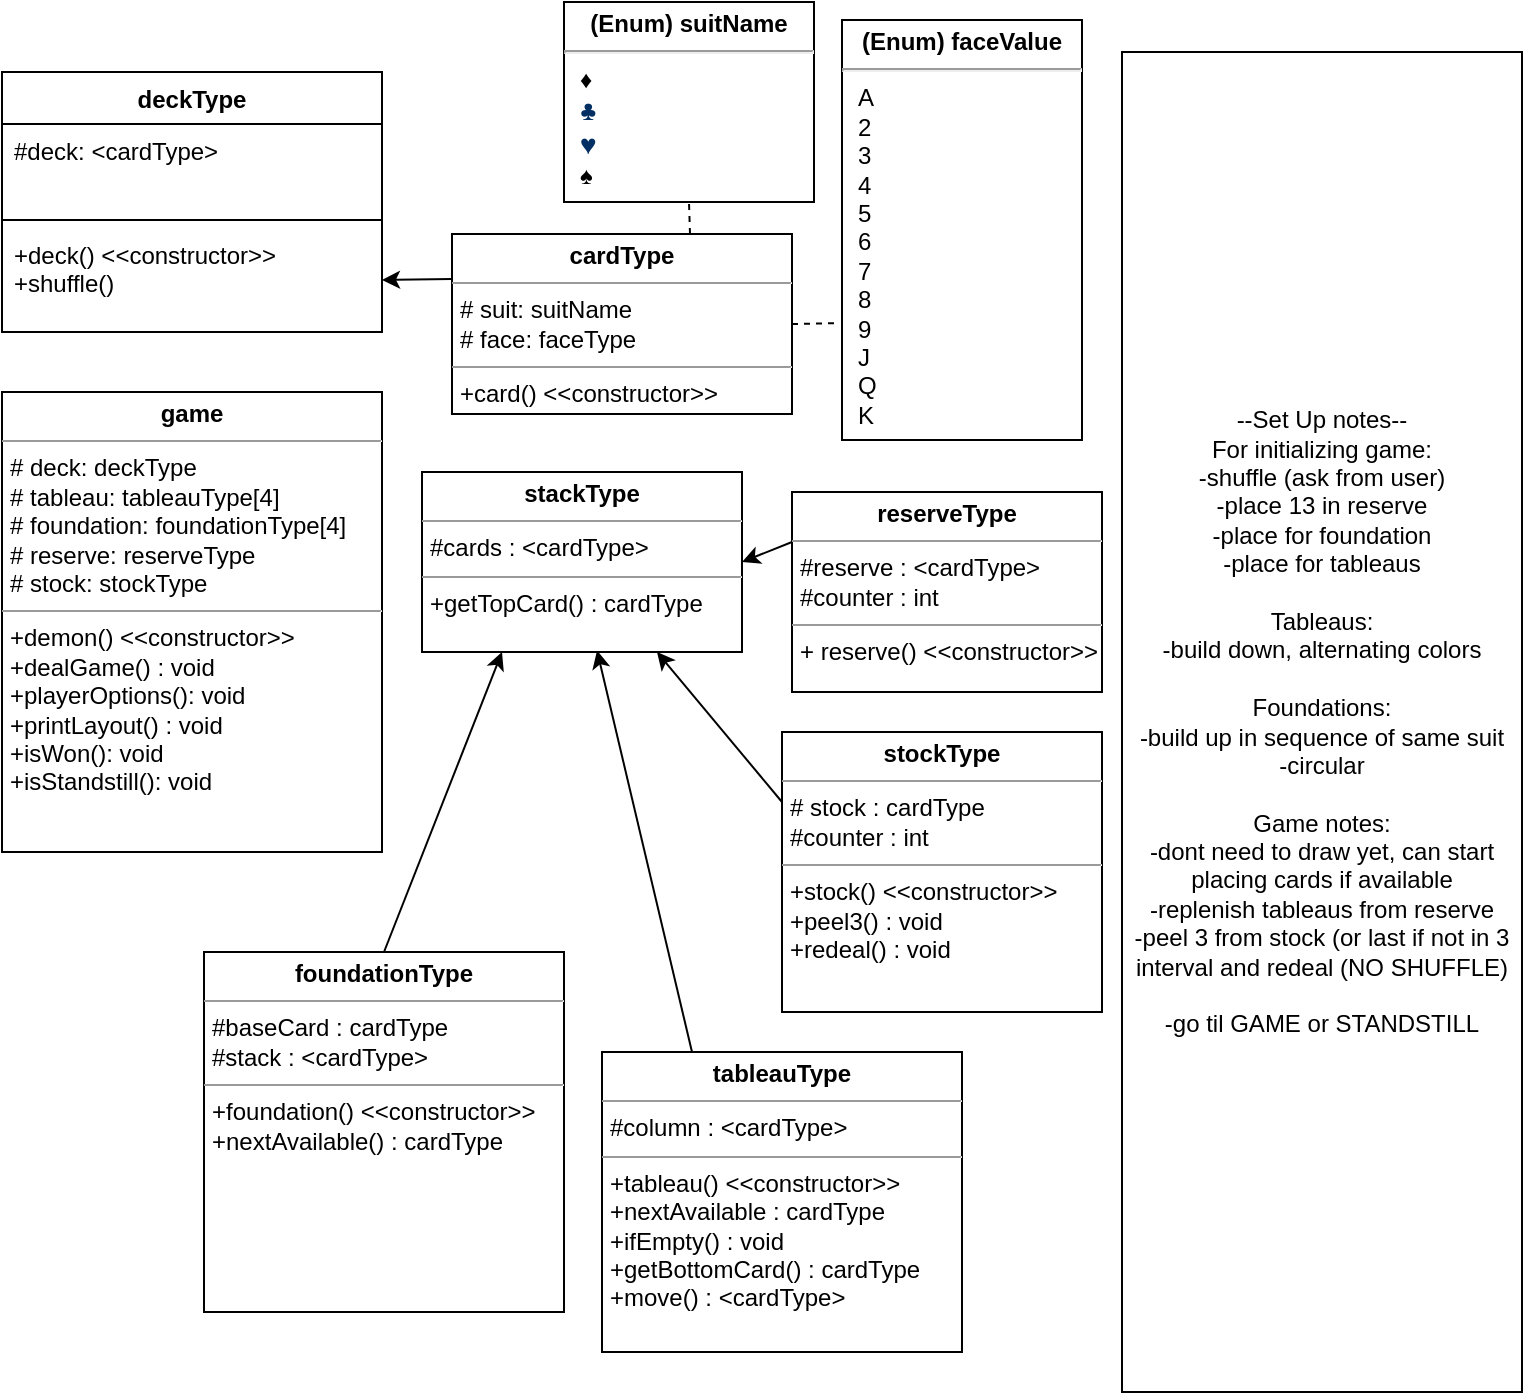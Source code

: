 <mxfile version="20.8.10" type="device"><diagram name="Page-1" id="c4acf3e9-155e-7222-9cf6-157b1a14988f"><mxGraphModel dx="904" dy="827" grid="1" gridSize="10" guides="1" tooltips="1" connect="1" arrows="1" fold="1" page="1" pageScale="1" pageWidth="850" pageHeight="1100" background="none" math="0" shadow="0"><root><mxCell id="0"/><mxCell id="1" parent="0"/><mxCell id="HJwzsdciJKOpqfsvmMZI-1" value="deckType" style="swimlane;fontStyle=1;align=center;verticalAlign=top;childLayout=stackLayout;horizontal=1;startSize=26;horizontalStack=0;resizeParent=1;resizeParentMax=0;resizeLast=0;collapsible=1;marginBottom=0;whiteSpace=wrap;html=1;" parent="1" vertex="1"><mxGeometry x="40" y="50" width="190" height="130" as="geometry"><mxRectangle x="340" y="610" width="70" height="30" as="alternateBounds"/></mxGeometry></mxCell><mxCell id="HJwzsdciJKOpqfsvmMZI-2" value="#deck: &amp;lt;cardType&amp;gt;" style="text;strokeColor=none;fillColor=none;align=left;verticalAlign=top;spacingLeft=4;spacingRight=4;overflow=hidden;rotatable=0;points=[[0,0.5],[1,0.5]];portConstraint=eastwest;whiteSpace=wrap;html=1;" parent="HJwzsdciJKOpqfsvmMZI-1" vertex="1"><mxGeometry y="26" width="190" height="44" as="geometry"/></mxCell><mxCell id="HJwzsdciJKOpqfsvmMZI-3" value="" style="line;strokeWidth=1;fillColor=none;align=left;verticalAlign=middle;spacingTop=-1;spacingLeft=3;spacingRight=3;rotatable=0;labelPosition=right;points=[];portConstraint=eastwest;strokeColor=inherit;" parent="HJwzsdciJKOpqfsvmMZI-1" vertex="1"><mxGeometry y="70" width="190" height="8" as="geometry"/></mxCell><mxCell id="HJwzsdciJKOpqfsvmMZI-4" value="+deck() &amp;lt;&amp;lt;constructor&amp;gt;&amp;gt;&lt;br&gt;+shuffle()" style="text;strokeColor=none;fillColor=none;align=left;verticalAlign=top;spacingLeft=4;spacingRight=4;overflow=hidden;rotatable=0;points=[[0,0.5],[1,0.5]];portConstraint=eastwest;whiteSpace=wrap;html=1;" parent="HJwzsdciJKOpqfsvmMZI-1" vertex="1"><mxGeometry y="78" width="190" height="52" as="geometry"/></mxCell><mxCell id="HJwzsdciJKOpqfsvmMZI-10" value="&lt;p style=&quot;margin: 4px 0px 0px; text-align: center;&quot;&gt;&lt;b style=&quot;&quot;&gt;(Enum) faceValue&lt;/b&gt;&lt;/p&gt;&lt;hr&gt;&lt;p style=&quot;margin:0px;margin-left:8px;&quot;&gt;A&lt;/p&gt;&lt;p style=&quot;margin:0px;margin-left:8px;&quot;&gt;2&lt;/p&gt;&lt;p style=&quot;margin:0px;margin-left:8px;&quot;&gt;3&lt;/p&gt;&lt;p style=&quot;margin:0px;margin-left:8px;&quot;&gt;4&lt;/p&gt;&lt;p style=&quot;margin:0px;margin-left:8px;&quot;&gt;5&lt;/p&gt;&lt;p style=&quot;margin:0px;margin-left:8px;&quot;&gt;6&lt;/p&gt;&lt;p style=&quot;margin:0px;margin-left:8px;&quot;&gt;7&lt;/p&gt;&lt;p style=&quot;margin:0px;margin-left:8px;&quot;&gt;8&lt;/p&gt;&lt;p style=&quot;margin:0px;margin-left:8px;&quot;&gt;9&lt;/p&gt;&lt;p style=&quot;margin:0px;margin-left:8px;&quot;&gt;J&lt;/p&gt;&lt;p style=&quot;margin:0px;margin-left:8px;&quot;&gt;Q&lt;/p&gt;&lt;p style=&quot;margin:0px;margin-left:8px;&quot;&gt;K&lt;/p&gt;" style="verticalAlign=top;align=left;overflow=fill;fontSize=12;fontFamily=Helvetica;html=1;whiteSpace=wrap;" parent="1" vertex="1"><mxGeometry x="460" y="24" width="120" height="210" as="geometry"/></mxCell><mxCell id="HJwzsdciJKOpqfsvmMZI-11" value="&lt;p style=&quot;margin: 4px 0px 0px; text-align: center;&quot;&gt;&lt;b style=&quot;&quot;&gt;(Enum) suitName&lt;/b&gt;&lt;/p&gt;&lt;hr&gt;&lt;p style=&quot;margin:0px;margin-left:8px;&quot;&gt;♦&lt;/p&gt;&lt;p style=&quot;margin:0px;margin-left:8px;&quot;&gt;&lt;span style=&quot;font-family: Consolas, &amp;quot;Courier New&amp;quot;, monospace; font-size: 14px; color: rgb(3, 47, 98);&quot;&gt;♣&lt;/span&gt;&lt;/p&gt;&lt;p style=&quot;margin:0px;margin-left:8px;&quot;&gt;&lt;span style=&quot;font-family: Consolas, &amp;quot;Courier New&amp;quot;, monospace; font-size: 14px; color: rgb(3, 47, 98);&quot;&gt;♥&lt;/span&gt;&lt;/p&gt;&lt;p style=&quot;margin:0px;margin-left:8px;&quot;&gt;♠&lt;/p&gt;" style="verticalAlign=top;align=left;overflow=fill;fontSize=12;fontFamily=Helvetica;html=1;whiteSpace=wrap;" parent="1" vertex="1"><mxGeometry x="321" y="15" width="125" height="100" as="geometry"/></mxCell><mxCell id="HJwzsdciJKOpqfsvmMZI-12" value="&lt;p style=&quot;margin:0px;margin-top:4px;text-align:center;&quot;&gt;&lt;b&gt;game&lt;/b&gt;&lt;/p&gt;&lt;hr size=&quot;1&quot;&gt;&lt;p style=&quot;margin:0px;margin-left:4px;&quot;&gt;# deck: deckType&lt;/p&gt;&lt;p style=&quot;margin:0px;margin-left:4px;&quot;&gt;# tableau: tableauType[4]&lt;/p&gt;&lt;p style=&quot;margin:0px;margin-left:4px;&quot;&gt;&lt;span style=&quot;background-color: initial;&quot;&gt;# foundation: foundationType[4]&lt;/span&gt;&lt;/p&gt;&lt;p style=&quot;margin:0px;margin-left:4px;&quot;&gt;# reserve: reserveType&lt;/p&gt;&lt;p style=&quot;margin:0px;margin-left:4px;&quot;&gt;# stock: stockType&lt;/p&gt;&lt;hr size=&quot;1&quot;&gt;&lt;p style=&quot;margin:0px;margin-left:4px;&quot;&gt;+demon() &amp;lt;&amp;lt;constructor&amp;gt;&amp;gt;&lt;/p&gt;&lt;p style=&quot;margin:0px;margin-left:4px;&quot;&gt;+dealGame() : void&lt;/p&gt;&lt;p style=&quot;margin:0px;margin-left:4px;&quot;&gt;+playerOptions(): void&lt;/p&gt;&lt;p style=&quot;margin:0px;margin-left:4px;&quot;&gt;+printLayout() : void&lt;/p&gt;&lt;p style=&quot;margin:0px;margin-left:4px;&quot;&gt;+isWon(): void&lt;/p&gt;&lt;p style=&quot;margin:0px;margin-left:4px;&quot;&gt;+isStandstill(): void&lt;/p&gt;" style="verticalAlign=top;align=left;overflow=fill;fontSize=12;fontFamily=Helvetica;html=1;whiteSpace=wrap;" parent="1" vertex="1"><mxGeometry x="40" y="210" width="190" height="230" as="geometry"/></mxCell><mxCell id="HJwzsdciJKOpqfsvmMZI-13" value="&lt;p style=&quot;margin:0px;margin-top:4px;text-align:center;&quot;&gt;&lt;b&gt;foundationType&lt;/b&gt;&lt;/p&gt;&lt;hr size=&quot;1&quot;&gt;&lt;p style=&quot;margin:0px;margin-left:4px;&quot;&gt;&lt;span style=&quot;background-color: initial;&quot;&gt;#baseCard : cardType&lt;/span&gt;&lt;br&gt;&lt;/p&gt;&lt;p style=&quot;margin:0px;margin-left:4px;&quot;&gt;&lt;span style=&quot;background-color: initial;&quot;&gt;#stack : &amp;lt;cardType&amp;gt;&lt;/span&gt;&lt;/p&gt;&lt;hr size=&quot;1&quot;&gt;&lt;p style=&quot;margin:0px;margin-left:4px;&quot;&gt;+foundation() &amp;lt;&amp;lt;constructor&amp;gt;&amp;gt;&lt;/p&gt;&lt;p style=&quot;margin:0px;margin-left:4px;&quot;&gt;+nextAvailable() : cardType&lt;/p&gt;&lt;p style=&quot;margin:0px;margin-left:4px;&quot;&gt;&lt;br&gt;&lt;/p&gt;" style="verticalAlign=top;align=left;overflow=fill;fontSize=12;fontFamily=Helvetica;html=1;whiteSpace=wrap;" parent="1" vertex="1"><mxGeometry x="141" y="490" width="180" height="180" as="geometry"/></mxCell><mxCell id="HJwzsdciJKOpqfsvmMZI-14" value="&lt;p style=&quot;margin:0px;margin-top:4px;text-align:center;&quot;&gt;&lt;b&gt;reserveType&lt;/b&gt;&lt;/p&gt;&lt;hr size=&quot;1&quot;&gt;&lt;p style=&quot;margin:0px;margin-left:4px;&quot;&gt;#reserve : &amp;lt;cardType&amp;gt;&lt;/p&gt;&lt;p style=&quot;margin:0px;margin-left:4px;&quot;&gt;#counter : int&lt;/p&gt;&lt;hr size=&quot;1&quot;&gt;&lt;p style=&quot;margin:0px;margin-left:4px;&quot;&gt;+ reserve() &amp;lt;&amp;lt;constructor&amp;gt;&amp;gt;&lt;/p&gt;" style="verticalAlign=top;align=left;overflow=fill;fontSize=12;fontFamily=Helvetica;html=1;whiteSpace=wrap;" parent="1" vertex="1"><mxGeometry x="435" y="260" width="155" height="100" as="geometry"/></mxCell><mxCell id="HJwzsdciJKOpqfsvmMZI-18" value="&lt;p style=&quot;margin:0px;margin-top:4px;text-align:center;&quot;&gt;&lt;b&gt;stockType&lt;/b&gt;&lt;/p&gt;&lt;hr size=&quot;1&quot;&gt;&lt;p style=&quot;margin:0px;margin-left:4px;&quot;&gt;# stock : cardType&lt;/p&gt;&lt;p style=&quot;margin:0px;margin-left:4px;&quot;&gt;#counter : int&lt;/p&gt;&lt;hr size=&quot;1&quot;&gt;&lt;p style=&quot;margin:0px;margin-left:4px;&quot;&gt;+stock() &amp;lt;&amp;lt;constructor&amp;gt;&amp;gt;&lt;/p&gt;&lt;p style=&quot;margin:0px;margin-left:4px;&quot;&gt;+peel3() : void&lt;br&gt;&lt;/p&gt;&lt;p style=&quot;margin:0px;margin-left:4px;&quot;&gt;+redeal() : void&lt;/p&gt;&lt;p style=&quot;margin:0px;margin-left:4px;&quot;&gt;&lt;br&gt;&lt;/p&gt;" style="verticalAlign=top;align=left;overflow=fill;fontSize=12;fontFamily=Helvetica;html=1;whiteSpace=wrap;" parent="1" vertex="1"><mxGeometry x="430" y="380" width="160" height="140" as="geometry"/></mxCell><mxCell id="HJwzsdciJKOpqfsvmMZI-21" value="&lt;p style=&quot;margin:0px;margin-top:4px;text-align:center;&quot;&gt;&lt;b&gt;tableauType&lt;/b&gt;&lt;/p&gt;&lt;hr size=&quot;1&quot;&gt;&lt;p style=&quot;margin:0px;margin-left:4px;&quot;&gt;#column : &amp;lt;cardType&amp;gt;&lt;/p&gt;&lt;hr size=&quot;1&quot;&gt;&lt;p style=&quot;margin:0px;margin-left:4px;&quot;&gt;+tableau() &amp;lt;&amp;lt;constructor&amp;gt;&amp;gt;&lt;/p&gt;&lt;p style=&quot;margin:0px;margin-left:4px;&quot;&gt;&lt;span style=&quot;background-color: initial;&quot;&gt;+nextAvailable : cardType&lt;/span&gt;&lt;/p&gt;&lt;p style=&quot;margin:0px;margin-left:4px;&quot;&gt;&lt;span style=&quot;background-color: initial;&quot;&gt;+ifEmpty() : void&lt;/span&gt;&lt;/p&gt;&lt;p style=&quot;margin:0px;margin-left:4px;&quot;&gt;&lt;span style=&quot;background-color: initial;&quot;&gt;+getBottomCard() : cardType&lt;/span&gt;&lt;/p&gt;&lt;p style=&quot;margin:0px;margin-left:4px;&quot;&gt;&lt;span style=&quot;background-color: initial;&quot;&gt;+move() : &amp;lt;cardType&amp;gt;&lt;/span&gt;&lt;/p&gt;" style="verticalAlign=top;align=left;overflow=fill;fontSize=12;fontFamily=Helvetica;html=1;whiteSpace=wrap;" parent="1" vertex="1"><mxGeometry x="340" y="540" width="180" height="150" as="geometry"/></mxCell><mxCell id="HJwzsdciJKOpqfsvmMZI-23" value="--Set Up notes--&lt;br&gt;For initializing game:&lt;br&gt;-shuffle (ask from user)&lt;br&gt;-place 13 in reserve&lt;br&gt;-place for foundation&lt;br&gt;-place for tableaus&lt;br&gt;&lt;br&gt;Tableaus:&lt;br&gt;-build down, alternating colors&lt;br&gt;&lt;br&gt;Foundations:&lt;br&gt;-build up in sequence of same suit&lt;br&gt;-circular&lt;br&gt;&lt;br&gt;Game notes:&lt;br&gt;-dont need to draw yet, can start placing cards if available&lt;br&gt;-replenish tableaus from reserve&lt;br&gt;-peel 3 from stock (or last if not in 3 interval and redeal (NO SHUFFLE)&lt;br&gt;&lt;br&gt;-go til GAME or STANDSTILL" style="html=1;whiteSpace=wrap;" parent="1" vertex="1"><mxGeometry x="600" y="40" width="200" height="670" as="geometry"/></mxCell><mxCell id="HJwzsdciJKOpqfsvmMZI-28" value="&lt;p style=&quot;margin:0px;margin-top:4px;text-align:center;&quot;&gt;&lt;b&gt;cardType&lt;/b&gt;&lt;/p&gt;&lt;hr size=&quot;1&quot;&gt;&lt;p style=&quot;margin:0px;margin-left:4px;&quot;&gt;# suit: suitName&lt;/p&gt;&lt;p style=&quot;margin:0px;margin-left:4px;&quot;&gt;# face: faceType&lt;/p&gt;&lt;hr size=&quot;1&quot;&gt;&lt;p style=&quot;margin:0px;margin-left:4px;&quot;&gt;+card() &amp;lt;&amp;lt;constructor&amp;gt;&amp;gt;&lt;/p&gt;" style="verticalAlign=top;align=left;overflow=fill;fontSize=12;fontFamily=Helvetica;html=1;whiteSpace=wrap;" parent="1" vertex="1"><mxGeometry x="265" y="131" width="170" height="90" as="geometry"/></mxCell><mxCell id="HJwzsdciJKOpqfsvmMZI-40" value="" style="endArrow=classic;html=1;rounded=0;entryX=0.25;entryY=1;entryDx=0;entryDy=0;exitX=0.5;exitY=0;exitDx=0;exitDy=0;" parent="1" source="HJwzsdciJKOpqfsvmMZI-13" target="1-zqT7aQm7R0TX6TS_Wc-1" edge="1"><mxGeometry width="50" height="50" relative="1" as="geometry"><mxPoint x="400" y="380" as="sourcePoint"/><mxPoint x="450" y="330" as="targetPoint"/></mxGeometry></mxCell><mxCell id="HJwzsdciJKOpqfsvmMZI-41" value="" style="endArrow=classic;html=1;rounded=0;entryX=0.547;entryY=0.992;entryDx=0;entryDy=0;exitX=0.25;exitY=0;exitDx=0;exitDy=0;entryPerimeter=0;" parent="1" source="HJwzsdciJKOpqfsvmMZI-21" target="1-zqT7aQm7R0TX6TS_Wc-1" edge="1"><mxGeometry width="50" height="50" relative="1" as="geometry"><mxPoint x="400" y="380" as="sourcePoint"/><mxPoint x="450" y="330" as="targetPoint"/></mxGeometry></mxCell><mxCell id="HJwzsdciJKOpqfsvmMZI-42" value="" style="endArrow=classic;html=1;rounded=0;exitX=0;exitY=0.25;exitDx=0;exitDy=0;entryX=1;entryY=0.5;entryDx=0;entryDy=0;" parent="1" source="HJwzsdciJKOpqfsvmMZI-14" target="1-zqT7aQm7R0TX6TS_Wc-1" edge="1"><mxGeometry width="50" height="50" relative="1" as="geometry"><mxPoint x="400" y="380" as="sourcePoint"/><mxPoint x="190" y="460" as="targetPoint"/></mxGeometry></mxCell><mxCell id="HJwzsdciJKOpqfsvmMZI-43" value="" style="endArrow=classic;html=1;rounded=0;exitX=0;exitY=0.25;exitDx=0;exitDy=0;" parent="1" source="HJwzsdciJKOpqfsvmMZI-18" target="1-zqT7aQm7R0TX6TS_Wc-1" edge="1"><mxGeometry width="50" height="50" relative="1" as="geometry"><mxPoint x="400" y="380" as="sourcePoint"/><mxPoint x="70" y="430" as="targetPoint"/></mxGeometry></mxCell><mxCell id="yq33ivxaMj8g8B2oQW2B-4" value="" style="endArrow=none;dashed=1;html=1;rounded=0;entryX=0.5;entryY=1;entryDx=0;entryDy=0;exitX=0.7;exitY=0;exitDx=0;exitDy=0;exitPerimeter=0;" parent="1" source="HJwzsdciJKOpqfsvmMZI-28" target="HJwzsdciJKOpqfsvmMZI-11" edge="1"><mxGeometry width="50" height="50" relative="1" as="geometry"><mxPoint x="440" y="290" as="sourcePoint"/><mxPoint x="490" y="240" as="targetPoint"/></mxGeometry></mxCell><mxCell id="yq33ivxaMj8g8B2oQW2B-7" value="" style="endArrow=none;dashed=1;html=1;rounded=0;exitX=1;exitY=0.5;exitDx=0;exitDy=0;entryX=-0.032;entryY=0.722;entryDx=0;entryDy=0;entryPerimeter=0;" parent="1" source="HJwzsdciJKOpqfsvmMZI-28" target="HJwzsdciJKOpqfsvmMZI-10" edge="1"><mxGeometry width="50" height="50" relative="1" as="geometry"><mxPoint x="440" y="290" as="sourcePoint"/><mxPoint x="490" y="240" as="targetPoint"/></mxGeometry></mxCell><mxCell id="yq33ivxaMj8g8B2oQW2B-8" value="" style="endArrow=classic;html=1;rounded=0;exitX=0;exitY=0.25;exitDx=0;exitDy=0;entryX=1;entryY=0.5;entryDx=0;entryDy=0;" parent="1" source="HJwzsdciJKOpqfsvmMZI-28" target="HJwzsdciJKOpqfsvmMZI-4" edge="1"><mxGeometry width="50" height="50" relative="1" as="geometry"><mxPoint x="440" y="290" as="sourcePoint"/><mxPoint x="490" y="240" as="targetPoint"/></mxGeometry></mxCell><mxCell id="1-zqT7aQm7R0TX6TS_Wc-1" value="&lt;p style=&quot;margin:0px;margin-top:4px;text-align:center;&quot;&gt;&lt;b&gt;stackType&lt;/b&gt;&lt;/p&gt;&lt;hr size=&quot;1&quot;&gt;&lt;p style=&quot;margin:0px;margin-left:4px;&quot;&gt;#cards : &amp;lt;cardType&amp;gt;&lt;/p&gt;&lt;hr size=&quot;1&quot;&gt;&lt;p style=&quot;margin:0px;margin-left:4px;&quot;&gt;+getTopCard() : cardType&lt;/p&gt;" style="verticalAlign=top;align=left;overflow=fill;fontSize=12;fontFamily=Helvetica;html=1;" vertex="1" parent="1"><mxGeometry x="250" y="250" width="160" height="90" as="geometry"/></mxCell></root></mxGraphModel></diagram></mxfile>